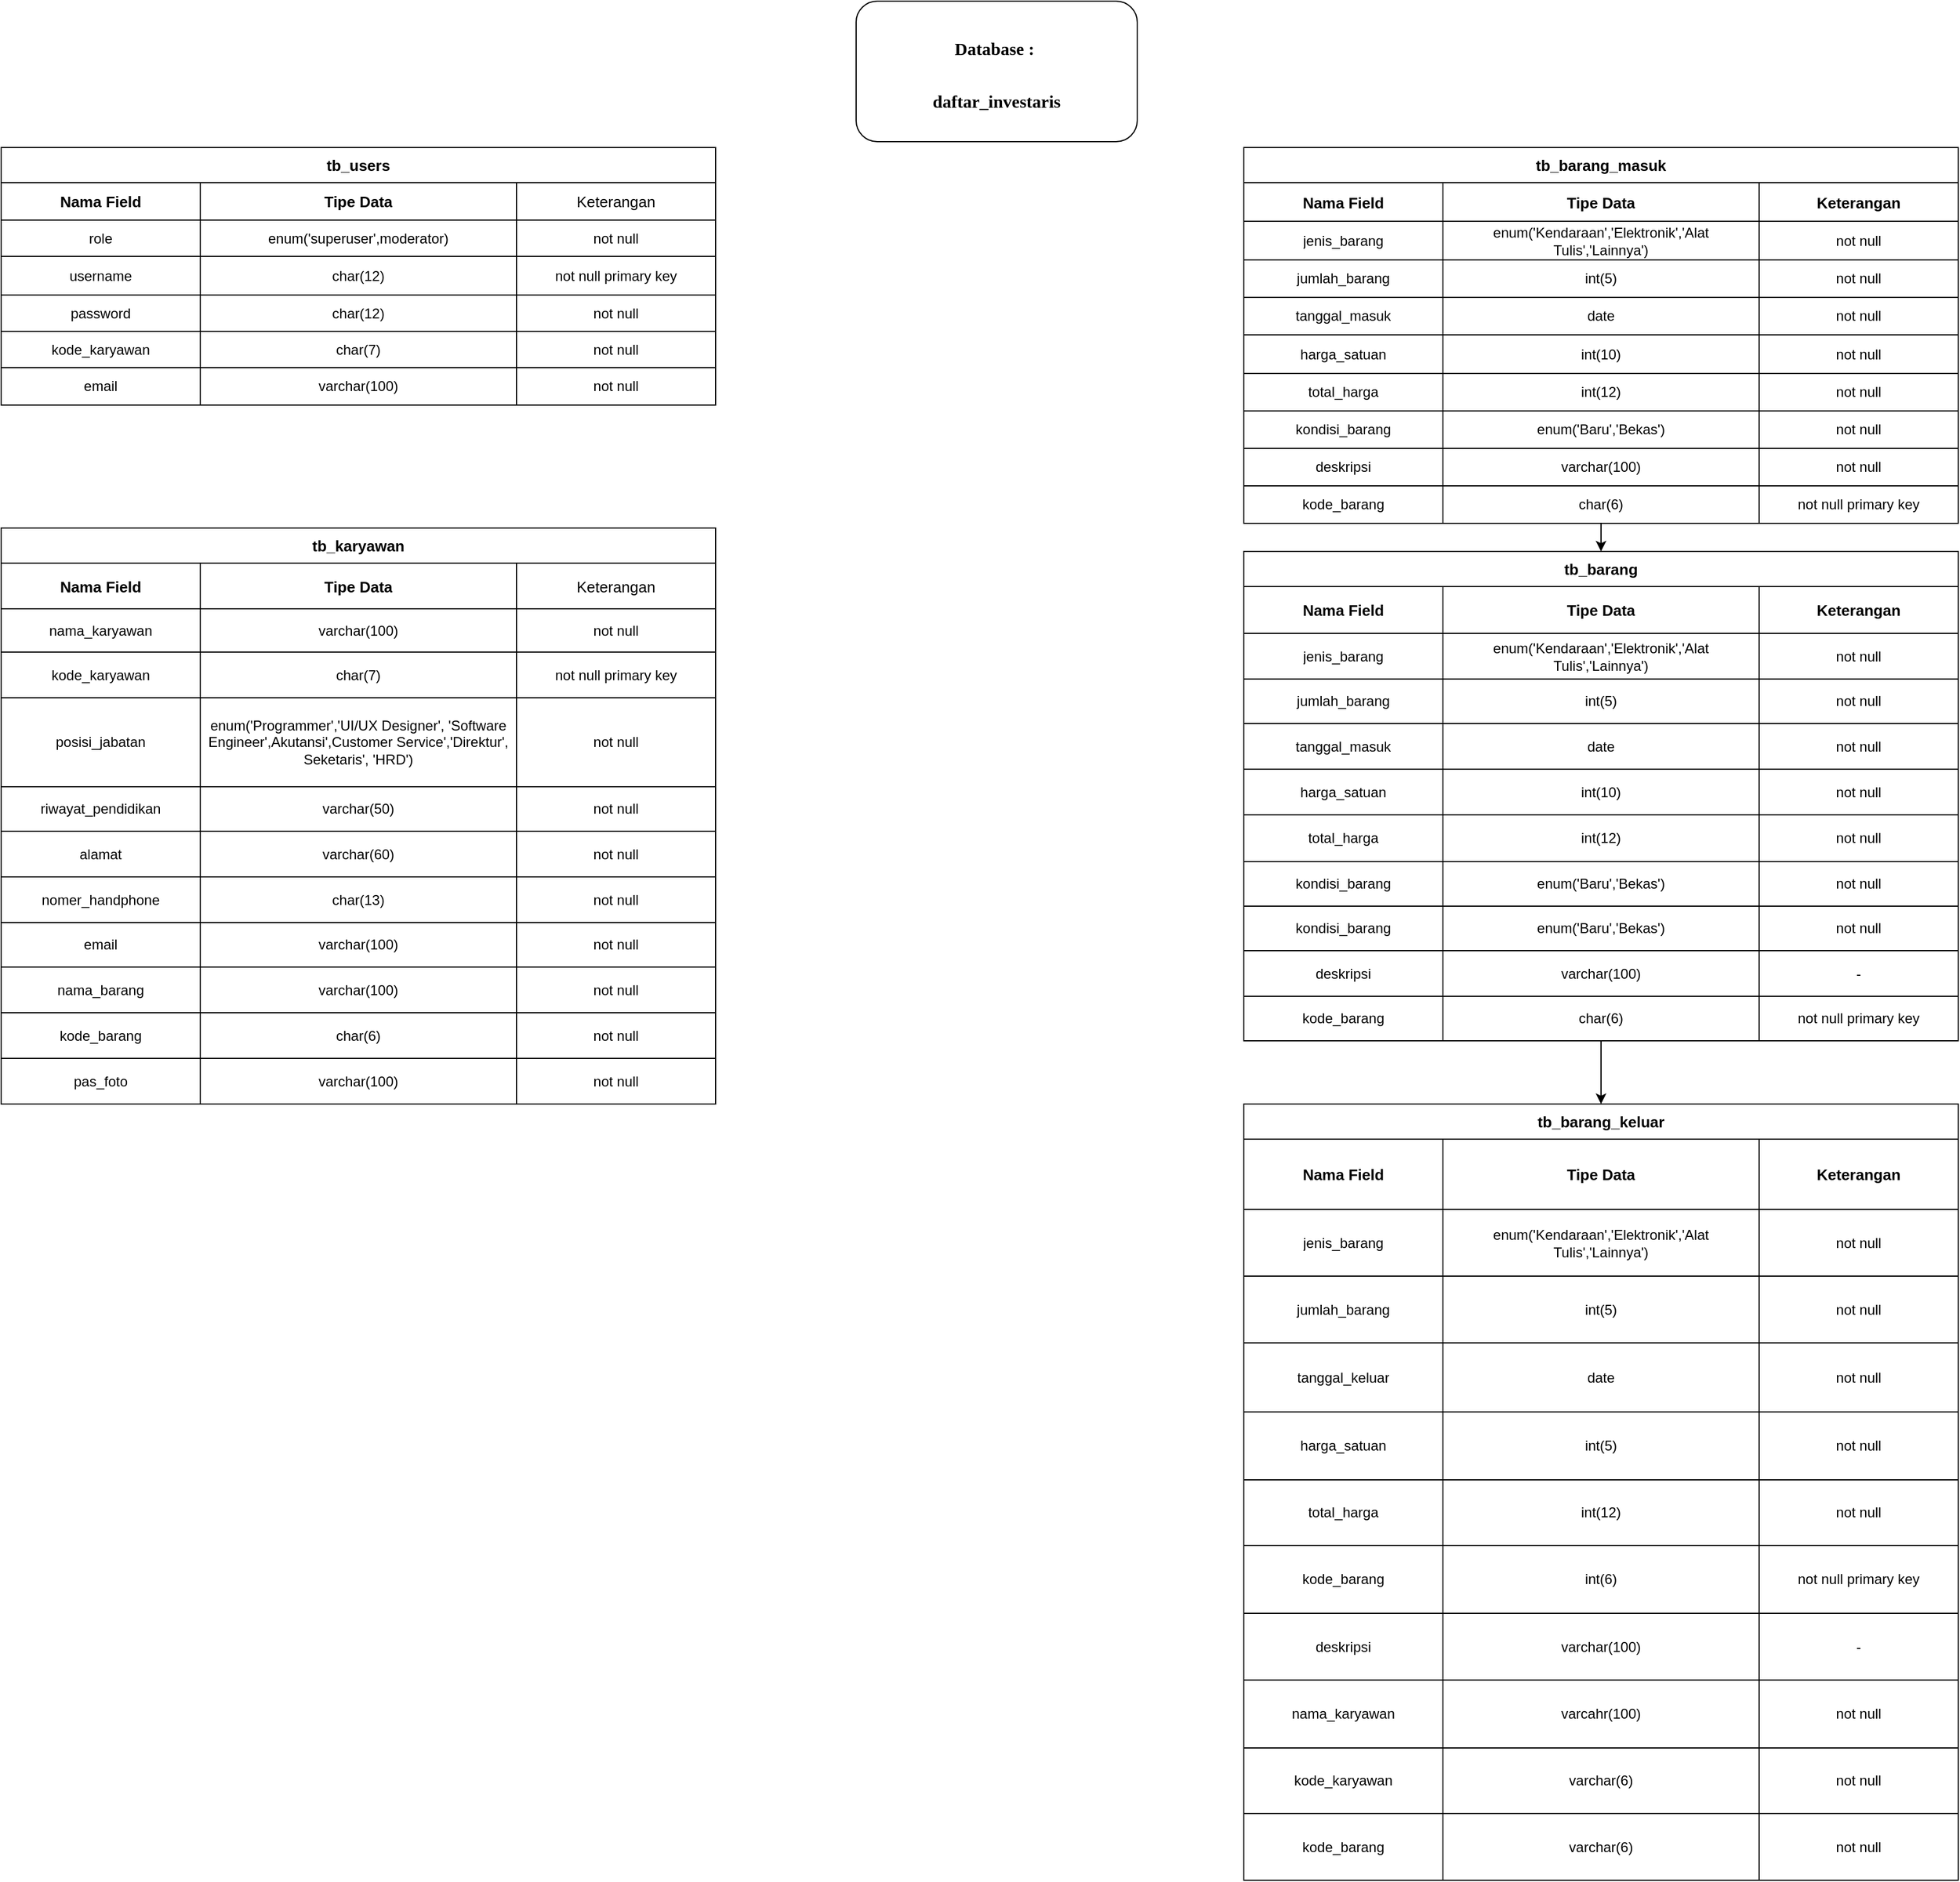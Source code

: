 <mxfile version="13.7.3" type="device"><diagram id="C5RBs43oDa-KdzZeNtuy" name="Page-1"><mxGraphModel dx="1668" dy="520" grid="1" gridSize="10" guides="1" tooltips="1" connect="1" arrows="1" fold="1" page="0" pageScale="1" pageWidth="827" pageHeight="1169" background="none" math="0" shadow="0"><root><mxCell id="WIyWlLk6GJQsqaUBKTNV-0"/><mxCell id="WIyWlLk6GJQsqaUBKTNV-1" parent="WIyWlLk6GJQsqaUBKTNV-0"/><mxCell id="6A0CpWjgjAL1ZFy96KDJ-12" value="&lt;h1&gt;&lt;b&gt;&lt;font style=&quot;font-size: 15px&quot; face=&quot;Verdana&quot;&gt;Database :&amp;nbsp;&lt;/font&gt;&lt;/b&gt;&lt;/h1&gt;&lt;h1&gt;&lt;b&gt;&lt;font style=&quot;font-size: 15px&quot; face=&quot;Verdana&quot;&gt;daftar_investaris&lt;/font&gt;&lt;/b&gt;&lt;/h1&gt;" style="rounded=1;whiteSpace=wrap;html=1;align=center;" parent="WIyWlLk6GJQsqaUBKTNV-1" vertex="1"><mxGeometry x="290" width="240" height="120" as="geometry"/></mxCell><mxCell id="e-s_bLsFt4-PTgdvDNhm-386" style="edgeStyle=orthogonalEdgeStyle;rounded=0;orthogonalLoop=1;jettySize=auto;html=1;entryX=0.5;entryY=0;entryDx=0;entryDy=0;" parent="WIyWlLk6GJQsqaUBKTNV-1" source="e-s_bLsFt4-PTgdvDNhm-79" target="e-s_bLsFt4-PTgdvDNhm-347" edge="1"><mxGeometry relative="1" as="geometry"/></mxCell><mxCell id="e-s_bLsFt4-PTgdvDNhm-79" value="&lt;span style=&quot;font-size: 13px&quot;&gt;tb_barang_masuk&lt;/span&gt;" style="shape=table;html=1;whiteSpace=wrap;startSize=30;container=1;collapsible=0;childLayout=tableLayout;fontStyle=1;align=center;" parent="WIyWlLk6GJQsqaUBKTNV-1" vertex="1"><mxGeometry x="621" y="125" width="610" height="321" as="geometry"/></mxCell><mxCell id="e-s_bLsFt4-PTgdvDNhm-80" value="" style="shape=partialRectangle;html=1;whiteSpace=wrap;collapsible=0;dropTarget=0;pointerEvents=0;fillColor=none;top=0;left=0;bottom=0;right=0;points=[[0,0.5],[1,0.5]];portConstraint=eastwest;" parent="e-s_bLsFt4-PTgdvDNhm-79" vertex="1"><mxGeometry y="30" width="610" height="33" as="geometry"/></mxCell><mxCell id="e-s_bLsFt4-PTgdvDNhm-81" value="&lt;font size=&quot;1&quot;&gt;&lt;b style=&quot;font-size: 13px&quot;&gt;Nama Field&lt;/b&gt;&lt;/font&gt;" style="shape=partialRectangle;html=1;whiteSpace=wrap;connectable=0;fillColor=none;top=0;left=0;bottom=0;right=0;overflow=hidden;" parent="e-s_bLsFt4-PTgdvDNhm-80" vertex="1"><mxGeometry width="170" height="33" as="geometry"/></mxCell><mxCell id="e-s_bLsFt4-PTgdvDNhm-82" value="&lt;b&gt;&lt;font style=&quot;font-size: 13px&quot;&gt;Tipe Data&lt;/font&gt;&lt;/b&gt;" style="shape=partialRectangle;html=1;whiteSpace=wrap;connectable=0;fillColor=none;top=0;left=0;bottom=0;right=0;overflow=hidden;" parent="e-s_bLsFt4-PTgdvDNhm-80" vertex="1"><mxGeometry x="170" width="270" height="33" as="geometry"/></mxCell><mxCell id="e-s_bLsFt4-PTgdvDNhm-83" value="&lt;font style=&quot;font-size: 13px&quot;&gt;&lt;b&gt;Keterangan&lt;/b&gt;&lt;/font&gt;" style="shape=partialRectangle;html=1;whiteSpace=wrap;connectable=0;fillColor=none;top=0;left=0;bottom=0;right=0;overflow=hidden;" parent="e-s_bLsFt4-PTgdvDNhm-80" vertex="1"><mxGeometry x="440" width="170" height="33" as="geometry"/></mxCell><mxCell id="e-s_bLsFt4-PTgdvDNhm-84" value="" style="shape=partialRectangle;html=1;whiteSpace=wrap;collapsible=0;dropTarget=0;pointerEvents=0;fillColor=none;top=0;left=0;bottom=0;right=0;points=[[0,0.5],[1,0.5]];portConstraint=eastwest;" parent="e-s_bLsFt4-PTgdvDNhm-79" vertex="1"><mxGeometry y="63" width="610" height="33" as="geometry"/></mxCell><mxCell id="e-s_bLsFt4-PTgdvDNhm-85" value="jenis_barang" style="shape=partialRectangle;html=1;whiteSpace=wrap;connectable=0;fillColor=none;top=0;left=0;bottom=0;right=0;overflow=hidden;align=center;" parent="e-s_bLsFt4-PTgdvDNhm-84" vertex="1"><mxGeometry width="170" height="33" as="geometry"/></mxCell><mxCell id="e-s_bLsFt4-PTgdvDNhm-86" value="&lt;span style=&quot;text-align: left&quot;&gt;enum('Kendaraan','Elektronik',&lt;/span&gt;&lt;span style=&quot;text-align: left&quot;&gt;'Alat Tulis','Lainnya')&lt;/span&gt;" style="shape=partialRectangle;html=1;whiteSpace=wrap;connectable=0;fillColor=none;top=0;left=0;bottom=0;right=0;overflow=hidden;" parent="e-s_bLsFt4-PTgdvDNhm-84" vertex="1"><mxGeometry x="170" width="270" height="33" as="geometry"/></mxCell><mxCell id="e-s_bLsFt4-PTgdvDNhm-87" value="not null" style="shape=partialRectangle;html=1;whiteSpace=wrap;connectable=0;fillColor=none;top=0;left=0;bottom=0;right=0;overflow=hidden;" parent="e-s_bLsFt4-PTgdvDNhm-84" vertex="1"><mxGeometry x="440" width="170" height="33" as="geometry"/></mxCell><mxCell id="e-s_bLsFt4-PTgdvDNhm-88" value="" style="shape=partialRectangle;html=1;whiteSpace=wrap;collapsible=0;dropTarget=0;pointerEvents=0;fillColor=none;top=0;left=0;bottom=0;right=0;points=[[0,0.5],[1,0.5]];portConstraint=eastwest;" parent="e-s_bLsFt4-PTgdvDNhm-79" vertex="1"><mxGeometry y="96" width="610" height="32" as="geometry"/></mxCell><mxCell id="e-s_bLsFt4-PTgdvDNhm-89" value="jumlah_barang" style="shape=partialRectangle;html=1;whiteSpace=wrap;connectable=0;fillColor=none;top=0;left=0;bottom=0;right=0;overflow=hidden;" parent="e-s_bLsFt4-PTgdvDNhm-88" vertex="1"><mxGeometry width="170" height="32" as="geometry"/></mxCell><mxCell id="e-s_bLsFt4-PTgdvDNhm-90" value="int(5)" style="shape=partialRectangle;html=1;whiteSpace=wrap;connectable=0;fillColor=none;top=0;left=0;bottom=0;right=0;overflow=hidden;" parent="e-s_bLsFt4-PTgdvDNhm-88" vertex="1"><mxGeometry x="170" width="270" height="32" as="geometry"/></mxCell><mxCell id="e-s_bLsFt4-PTgdvDNhm-91" value="not null" style="shape=partialRectangle;html=1;whiteSpace=wrap;connectable=0;fillColor=none;top=0;left=0;bottom=0;right=0;overflow=hidden;" parent="e-s_bLsFt4-PTgdvDNhm-88" vertex="1"><mxGeometry x="440" width="170" height="32" as="geometry"/></mxCell><mxCell id="e-s_bLsFt4-PTgdvDNhm-92" value="" style="shape=partialRectangle;html=1;whiteSpace=wrap;collapsible=0;dropTarget=0;pointerEvents=0;fillColor=none;top=0;left=0;bottom=0;right=0;points=[[0,0.5],[1,0.5]];portConstraint=eastwest;" parent="e-s_bLsFt4-PTgdvDNhm-79" vertex="1"><mxGeometry y="128" width="610" height="32" as="geometry"/></mxCell><mxCell id="e-s_bLsFt4-PTgdvDNhm-93" value="tanggal_masuk" style="shape=partialRectangle;html=1;whiteSpace=wrap;connectable=0;fillColor=none;top=0;left=0;bottom=0;right=0;overflow=hidden;" parent="e-s_bLsFt4-PTgdvDNhm-92" vertex="1"><mxGeometry width="170" height="32" as="geometry"/></mxCell><mxCell id="e-s_bLsFt4-PTgdvDNhm-94" value="date" style="shape=partialRectangle;html=1;whiteSpace=wrap;connectable=0;fillColor=none;top=0;left=0;bottom=0;right=0;overflow=hidden;" parent="e-s_bLsFt4-PTgdvDNhm-92" vertex="1"><mxGeometry x="170" width="270" height="32" as="geometry"/></mxCell><mxCell id="e-s_bLsFt4-PTgdvDNhm-95" value="not null" style="shape=partialRectangle;html=1;whiteSpace=wrap;connectable=0;fillColor=none;top=0;left=0;bottom=0;right=0;overflow=hidden;" parent="e-s_bLsFt4-PTgdvDNhm-92" vertex="1"><mxGeometry x="440" width="170" height="32" as="geometry"/></mxCell><mxCell id="e-s_bLsFt4-PTgdvDNhm-96" value="" style="shape=partialRectangle;html=1;whiteSpace=wrap;collapsible=0;dropTarget=0;pointerEvents=0;fillColor=none;top=0;left=0;bottom=0;right=0;points=[[0,0.5],[1,0.5]];portConstraint=eastwest;" parent="e-s_bLsFt4-PTgdvDNhm-79" vertex="1"><mxGeometry y="160" width="610" height="33" as="geometry"/></mxCell><mxCell id="e-s_bLsFt4-PTgdvDNhm-97" value="harga_satuan" style="shape=partialRectangle;html=1;whiteSpace=wrap;connectable=0;fillColor=none;top=0;left=0;bottom=0;right=0;overflow=hidden;" parent="e-s_bLsFt4-PTgdvDNhm-96" vertex="1"><mxGeometry width="170" height="33" as="geometry"/></mxCell><mxCell id="e-s_bLsFt4-PTgdvDNhm-98" value="int(10)" style="shape=partialRectangle;html=1;whiteSpace=wrap;connectable=0;fillColor=none;top=0;left=0;bottom=0;right=0;overflow=hidden;" parent="e-s_bLsFt4-PTgdvDNhm-96" vertex="1"><mxGeometry x="170" width="270" height="33" as="geometry"/></mxCell><mxCell id="e-s_bLsFt4-PTgdvDNhm-99" value="not null" style="shape=partialRectangle;html=1;whiteSpace=wrap;connectable=0;fillColor=none;top=0;left=0;bottom=0;right=0;overflow=hidden;" parent="e-s_bLsFt4-PTgdvDNhm-96" vertex="1"><mxGeometry x="440" width="170" height="33" as="geometry"/></mxCell><mxCell id="e-s_bLsFt4-PTgdvDNhm-100" value="" style="shape=partialRectangle;html=1;whiteSpace=wrap;collapsible=0;dropTarget=0;pointerEvents=0;fillColor=none;top=0;left=0;bottom=0;right=0;points=[[0,0.5],[1,0.5]];portConstraint=eastwest;" parent="e-s_bLsFt4-PTgdvDNhm-79" vertex="1"><mxGeometry y="193" width="610" height="32" as="geometry"/></mxCell><mxCell id="e-s_bLsFt4-PTgdvDNhm-101" value="total_harga" style="shape=partialRectangle;html=1;whiteSpace=wrap;connectable=0;fillColor=none;top=0;left=0;bottom=0;right=0;overflow=hidden;" parent="e-s_bLsFt4-PTgdvDNhm-100" vertex="1"><mxGeometry width="170" height="32" as="geometry"/></mxCell><mxCell id="e-s_bLsFt4-PTgdvDNhm-102" value="int(12)" style="shape=partialRectangle;html=1;whiteSpace=wrap;connectable=0;fillColor=none;top=0;left=0;bottom=0;right=0;overflow=hidden;" parent="e-s_bLsFt4-PTgdvDNhm-100" vertex="1"><mxGeometry x="170" width="270" height="32" as="geometry"/></mxCell><mxCell id="e-s_bLsFt4-PTgdvDNhm-103" value="not null" style="shape=partialRectangle;html=1;whiteSpace=wrap;connectable=0;fillColor=none;top=0;left=0;bottom=0;right=0;overflow=hidden;" parent="e-s_bLsFt4-PTgdvDNhm-100" vertex="1"><mxGeometry x="440" width="170" height="32" as="geometry"/></mxCell><mxCell id="e-s_bLsFt4-PTgdvDNhm-104" value="" style="shape=partialRectangle;html=1;whiteSpace=wrap;collapsible=0;dropTarget=0;pointerEvents=0;fillColor=none;top=0;left=0;bottom=0;right=0;points=[[0,0.5],[1,0.5]];portConstraint=eastwest;" parent="e-s_bLsFt4-PTgdvDNhm-79" vertex="1"><mxGeometry y="225" width="610" height="32" as="geometry"/></mxCell><mxCell id="e-s_bLsFt4-PTgdvDNhm-105" value="kondisi_barang" style="shape=partialRectangle;html=1;whiteSpace=wrap;connectable=0;fillColor=none;top=0;left=0;bottom=0;right=0;overflow=hidden;" parent="e-s_bLsFt4-PTgdvDNhm-104" vertex="1"><mxGeometry width="170" height="32" as="geometry"/></mxCell><mxCell id="e-s_bLsFt4-PTgdvDNhm-106" value="enum('Baru','Bekas')" style="shape=partialRectangle;html=1;whiteSpace=wrap;connectable=0;fillColor=none;top=0;left=0;bottom=0;right=0;overflow=hidden;" parent="e-s_bLsFt4-PTgdvDNhm-104" vertex="1"><mxGeometry x="170" width="270" height="32" as="geometry"/></mxCell><mxCell id="e-s_bLsFt4-PTgdvDNhm-107" value="not null" style="shape=partialRectangle;html=1;whiteSpace=wrap;connectable=0;fillColor=none;top=0;left=0;bottom=0;right=0;overflow=hidden;" parent="e-s_bLsFt4-PTgdvDNhm-104" vertex="1"><mxGeometry x="440" width="170" height="32" as="geometry"/></mxCell><mxCell id="e-s_bLsFt4-PTgdvDNhm-108" value="" style="shape=partialRectangle;html=1;whiteSpace=wrap;collapsible=0;dropTarget=0;pointerEvents=0;fillColor=none;top=0;left=0;bottom=0;right=0;points=[[0,0.5],[1,0.5]];portConstraint=eastwest;" parent="e-s_bLsFt4-PTgdvDNhm-79" vertex="1"><mxGeometry y="257" width="610" height="32" as="geometry"/></mxCell><mxCell id="e-s_bLsFt4-PTgdvDNhm-109" value="deskripsi" style="shape=partialRectangle;html=1;whiteSpace=wrap;connectable=0;fillColor=none;top=0;left=0;bottom=0;right=0;overflow=hidden;" parent="e-s_bLsFt4-PTgdvDNhm-108" vertex="1"><mxGeometry width="170" height="32" as="geometry"/></mxCell><mxCell id="e-s_bLsFt4-PTgdvDNhm-110" value="varchar(100)" style="shape=partialRectangle;html=1;whiteSpace=wrap;connectable=0;fillColor=none;top=0;left=0;bottom=0;right=0;overflow=hidden;" parent="e-s_bLsFt4-PTgdvDNhm-108" vertex="1"><mxGeometry x="170" width="270" height="32" as="geometry"/></mxCell><mxCell id="e-s_bLsFt4-PTgdvDNhm-111" value="not null" style="shape=partialRectangle;html=1;whiteSpace=wrap;connectable=0;fillColor=none;top=0;left=0;bottom=0;right=0;overflow=hidden;" parent="e-s_bLsFt4-PTgdvDNhm-108" vertex="1"><mxGeometry x="440" width="170" height="32" as="geometry"/></mxCell><mxCell id="e-s_bLsFt4-PTgdvDNhm-388" value="" style="shape=partialRectangle;html=1;whiteSpace=wrap;collapsible=0;dropTarget=0;pointerEvents=0;fillColor=none;top=0;left=0;bottom=0;right=0;points=[[0,0.5],[1,0.5]];portConstraint=eastwest;" parent="e-s_bLsFt4-PTgdvDNhm-79" vertex="1"><mxGeometry y="289" width="610" height="32" as="geometry"/></mxCell><mxCell id="e-s_bLsFt4-PTgdvDNhm-389" value="kode_barang" style="shape=partialRectangle;html=1;whiteSpace=wrap;connectable=0;fillColor=none;top=0;left=0;bottom=0;right=0;overflow=hidden;" parent="e-s_bLsFt4-PTgdvDNhm-388" vertex="1"><mxGeometry width="170" height="32" as="geometry"/></mxCell><mxCell id="e-s_bLsFt4-PTgdvDNhm-390" value="char(6)" style="shape=partialRectangle;html=1;whiteSpace=wrap;connectable=0;fillColor=none;top=0;left=0;bottom=0;right=0;overflow=hidden;" parent="e-s_bLsFt4-PTgdvDNhm-388" vertex="1"><mxGeometry x="170" width="270" height="32" as="geometry"/></mxCell><mxCell id="e-s_bLsFt4-PTgdvDNhm-391" value="not null primary key" style="shape=partialRectangle;html=1;whiteSpace=wrap;connectable=0;fillColor=none;top=0;left=0;bottom=0;right=0;overflow=hidden;" parent="e-s_bLsFt4-PTgdvDNhm-388" vertex="1"><mxGeometry x="440" width="170" height="32" as="geometry"/></mxCell><mxCell id="e-s_bLsFt4-PTgdvDNhm-385" style="edgeStyle=orthogonalEdgeStyle;rounded=0;orthogonalLoop=1;jettySize=auto;html=1;entryX=0.5;entryY=0;entryDx=0;entryDy=0;" parent="WIyWlLk6GJQsqaUBKTNV-1" source="e-s_bLsFt4-PTgdvDNhm-347" target="e-s_bLsFt4-PTgdvDNhm-225" edge="1"><mxGeometry relative="1" as="geometry"/></mxCell><mxCell id="e-s_bLsFt4-PTgdvDNhm-347" value="&lt;span style=&quot;font-size: 13px&quot;&gt;tb_barang&lt;/span&gt;" style="shape=table;html=1;whiteSpace=wrap;startSize=30;container=1;collapsible=0;childLayout=tableLayout;fontStyle=1;align=center;" parent="WIyWlLk6GJQsqaUBKTNV-1" vertex="1"><mxGeometry x="621" y="470" width="610" height="418" as="geometry"/></mxCell><mxCell id="e-s_bLsFt4-PTgdvDNhm-348" value="" style="shape=partialRectangle;html=1;whiteSpace=wrap;collapsible=0;dropTarget=0;pointerEvents=0;fillColor=none;top=0;left=0;bottom=0;right=0;points=[[0,0.5],[1,0.5]];portConstraint=eastwest;" parent="e-s_bLsFt4-PTgdvDNhm-347" vertex="1"><mxGeometry y="30" width="610" height="40" as="geometry"/></mxCell><mxCell id="e-s_bLsFt4-PTgdvDNhm-349" value="&lt;font size=&quot;1&quot;&gt;&lt;b style=&quot;font-size: 13px&quot;&gt;Nama Field&lt;/b&gt;&lt;/font&gt;" style="shape=partialRectangle;html=1;whiteSpace=wrap;connectable=0;fillColor=none;top=0;left=0;bottom=0;right=0;overflow=hidden;" parent="e-s_bLsFt4-PTgdvDNhm-348" vertex="1"><mxGeometry width="170" height="40" as="geometry"/></mxCell><mxCell id="e-s_bLsFt4-PTgdvDNhm-350" value="&lt;b&gt;&lt;font style=&quot;font-size: 13px&quot;&gt;Tipe Data&lt;/font&gt;&lt;/b&gt;" style="shape=partialRectangle;html=1;whiteSpace=wrap;connectable=0;fillColor=none;top=0;left=0;bottom=0;right=0;overflow=hidden;" parent="e-s_bLsFt4-PTgdvDNhm-348" vertex="1"><mxGeometry x="170" width="270" height="40" as="geometry"/></mxCell><mxCell id="e-s_bLsFt4-PTgdvDNhm-351" value="&lt;font style=&quot;font-size: 13px&quot;&gt;&lt;b&gt;Keterangan&lt;/b&gt;&lt;/font&gt;" style="shape=partialRectangle;html=1;whiteSpace=wrap;connectable=0;fillColor=none;top=0;left=0;bottom=0;right=0;overflow=hidden;" parent="e-s_bLsFt4-PTgdvDNhm-348" vertex="1"><mxGeometry x="440" width="170" height="40" as="geometry"/></mxCell><mxCell id="e-s_bLsFt4-PTgdvDNhm-352" value="" style="shape=partialRectangle;html=1;whiteSpace=wrap;collapsible=0;dropTarget=0;pointerEvents=0;fillColor=none;top=0;left=0;bottom=0;right=0;points=[[0,0.5],[1,0.5]];portConstraint=eastwest;" parent="e-s_bLsFt4-PTgdvDNhm-347" vertex="1"><mxGeometry y="70" width="610" height="39" as="geometry"/></mxCell><mxCell id="e-s_bLsFt4-PTgdvDNhm-353" value="jenis_barang" style="shape=partialRectangle;html=1;whiteSpace=wrap;connectable=0;fillColor=none;top=0;left=0;bottom=0;right=0;overflow=hidden;align=center;" parent="e-s_bLsFt4-PTgdvDNhm-352" vertex="1"><mxGeometry width="170" height="39" as="geometry"/></mxCell><mxCell id="e-s_bLsFt4-PTgdvDNhm-354" value="&lt;span style=&quot;text-align: left&quot;&gt;enum('Kendaraan','Elektronik',&lt;/span&gt;&lt;span style=&quot;text-align: left&quot;&gt;'Alat Tulis','Lainnya')&lt;/span&gt;" style="shape=partialRectangle;html=1;whiteSpace=wrap;connectable=0;fillColor=none;top=0;left=0;bottom=0;right=0;overflow=hidden;" parent="e-s_bLsFt4-PTgdvDNhm-352" vertex="1"><mxGeometry x="170" width="270" height="39" as="geometry"/></mxCell><mxCell id="e-s_bLsFt4-PTgdvDNhm-355" value="not null" style="shape=partialRectangle;html=1;whiteSpace=wrap;connectable=0;fillColor=none;top=0;left=0;bottom=0;right=0;overflow=hidden;" parent="e-s_bLsFt4-PTgdvDNhm-352" vertex="1"><mxGeometry x="440" width="170" height="39" as="geometry"/></mxCell><mxCell id="e-s_bLsFt4-PTgdvDNhm-356" value="" style="shape=partialRectangle;html=1;whiteSpace=wrap;collapsible=0;dropTarget=0;pointerEvents=0;fillColor=none;top=0;left=0;bottom=0;right=0;points=[[0,0.5],[1,0.5]];portConstraint=eastwest;" parent="e-s_bLsFt4-PTgdvDNhm-347" vertex="1"><mxGeometry y="109" width="610" height="38" as="geometry"/></mxCell><mxCell id="e-s_bLsFt4-PTgdvDNhm-357" value="jumlah_barang" style="shape=partialRectangle;html=1;whiteSpace=wrap;connectable=0;fillColor=none;top=0;left=0;bottom=0;right=0;overflow=hidden;" parent="e-s_bLsFt4-PTgdvDNhm-356" vertex="1"><mxGeometry width="170" height="38" as="geometry"/></mxCell><mxCell id="e-s_bLsFt4-PTgdvDNhm-358" value="int(5)" style="shape=partialRectangle;html=1;whiteSpace=wrap;connectable=0;fillColor=none;top=0;left=0;bottom=0;right=0;overflow=hidden;" parent="e-s_bLsFt4-PTgdvDNhm-356" vertex="1"><mxGeometry x="170" width="270" height="38" as="geometry"/></mxCell><mxCell id="e-s_bLsFt4-PTgdvDNhm-359" value="not null" style="shape=partialRectangle;html=1;whiteSpace=wrap;connectable=0;fillColor=none;top=0;left=0;bottom=0;right=0;overflow=hidden;" parent="e-s_bLsFt4-PTgdvDNhm-356" vertex="1"><mxGeometry x="440" width="170" height="38" as="geometry"/></mxCell><mxCell id="e-s_bLsFt4-PTgdvDNhm-360" value="" style="shape=partialRectangle;html=1;whiteSpace=wrap;collapsible=0;dropTarget=0;pointerEvents=0;fillColor=none;top=0;left=0;bottom=0;right=0;points=[[0,0.5],[1,0.5]];portConstraint=eastwest;" parent="e-s_bLsFt4-PTgdvDNhm-347" vertex="1"><mxGeometry y="147" width="610" height="39" as="geometry"/></mxCell><mxCell id="e-s_bLsFt4-PTgdvDNhm-361" value="tanggal_masuk" style="shape=partialRectangle;html=1;whiteSpace=wrap;connectable=0;fillColor=none;top=0;left=0;bottom=0;right=0;overflow=hidden;" parent="e-s_bLsFt4-PTgdvDNhm-360" vertex="1"><mxGeometry width="170" height="39" as="geometry"/></mxCell><mxCell id="e-s_bLsFt4-PTgdvDNhm-362" value="date" style="shape=partialRectangle;html=1;whiteSpace=wrap;connectable=0;fillColor=none;top=0;left=0;bottom=0;right=0;overflow=hidden;" parent="e-s_bLsFt4-PTgdvDNhm-360" vertex="1"><mxGeometry x="170" width="270" height="39" as="geometry"/></mxCell><mxCell id="e-s_bLsFt4-PTgdvDNhm-363" value="not null" style="shape=partialRectangle;html=1;whiteSpace=wrap;connectable=0;fillColor=none;top=0;left=0;bottom=0;right=0;overflow=hidden;" parent="e-s_bLsFt4-PTgdvDNhm-360" vertex="1"><mxGeometry x="440" width="170" height="39" as="geometry"/></mxCell><mxCell id="e-s_bLsFt4-PTgdvDNhm-364" value="" style="shape=partialRectangle;html=1;whiteSpace=wrap;collapsible=0;dropTarget=0;pointerEvents=0;fillColor=none;top=0;left=0;bottom=0;right=0;points=[[0,0.5],[1,0.5]];portConstraint=eastwest;" parent="e-s_bLsFt4-PTgdvDNhm-347" vertex="1"><mxGeometry y="186" width="610" height="39" as="geometry"/></mxCell><mxCell id="e-s_bLsFt4-PTgdvDNhm-365" value="harga_satuan" style="shape=partialRectangle;html=1;whiteSpace=wrap;connectable=0;fillColor=none;top=0;left=0;bottom=0;right=0;overflow=hidden;" parent="e-s_bLsFt4-PTgdvDNhm-364" vertex="1"><mxGeometry width="170" height="39" as="geometry"/></mxCell><mxCell id="e-s_bLsFt4-PTgdvDNhm-366" value="int(10)" style="shape=partialRectangle;html=1;whiteSpace=wrap;connectable=0;fillColor=none;top=0;left=0;bottom=0;right=0;overflow=hidden;" parent="e-s_bLsFt4-PTgdvDNhm-364" vertex="1"><mxGeometry x="170" width="270" height="39" as="geometry"/></mxCell><mxCell id="e-s_bLsFt4-PTgdvDNhm-367" value="not null" style="shape=partialRectangle;html=1;whiteSpace=wrap;connectable=0;fillColor=none;top=0;left=0;bottom=0;right=0;overflow=hidden;" parent="e-s_bLsFt4-PTgdvDNhm-364" vertex="1"><mxGeometry x="440" width="170" height="39" as="geometry"/></mxCell><mxCell id="e-s_bLsFt4-PTgdvDNhm-368" value="" style="shape=partialRectangle;html=1;whiteSpace=wrap;collapsible=0;dropTarget=0;pointerEvents=0;fillColor=none;top=0;left=0;bottom=0;right=0;points=[[0,0.5],[1,0.5]];portConstraint=eastwest;" parent="e-s_bLsFt4-PTgdvDNhm-347" vertex="1"><mxGeometry y="225" width="610" height="40" as="geometry"/></mxCell><mxCell id="e-s_bLsFt4-PTgdvDNhm-369" value="total_harga" style="shape=partialRectangle;html=1;whiteSpace=wrap;connectable=0;fillColor=none;top=0;left=0;bottom=0;right=0;overflow=hidden;" parent="e-s_bLsFt4-PTgdvDNhm-368" vertex="1"><mxGeometry width="170" height="40" as="geometry"/></mxCell><mxCell id="e-s_bLsFt4-PTgdvDNhm-370" value="int(12)" style="shape=partialRectangle;html=1;whiteSpace=wrap;connectable=0;fillColor=none;top=0;left=0;bottom=0;right=0;overflow=hidden;" parent="e-s_bLsFt4-PTgdvDNhm-368" vertex="1"><mxGeometry x="170" width="270" height="40" as="geometry"/></mxCell><mxCell id="e-s_bLsFt4-PTgdvDNhm-371" value="not null" style="shape=partialRectangle;html=1;whiteSpace=wrap;connectable=0;fillColor=none;top=0;left=0;bottom=0;right=0;overflow=hidden;" parent="e-s_bLsFt4-PTgdvDNhm-368" vertex="1"><mxGeometry x="440" width="170" height="40" as="geometry"/></mxCell><mxCell id="e-s_bLsFt4-PTgdvDNhm-380" value="" style="shape=partialRectangle;html=1;whiteSpace=wrap;collapsible=0;dropTarget=0;pointerEvents=0;fillColor=none;top=0;left=0;bottom=0;right=0;points=[[0,0.5],[1,0.5]];portConstraint=eastwest;" parent="e-s_bLsFt4-PTgdvDNhm-347" vertex="1"><mxGeometry y="265" width="610" height="38" as="geometry"/></mxCell><mxCell id="e-s_bLsFt4-PTgdvDNhm-381" value="kondisi_barang" style="shape=partialRectangle;html=1;whiteSpace=wrap;connectable=0;fillColor=none;top=0;left=0;bottom=0;right=0;overflow=hidden;" parent="e-s_bLsFt4-PTgdvDNhm-380" vertex="1"><mxGeometry width="170" height="38" as="geometry"/></mxCell><mxCell id="e-s_bLsFt4-PTgdvDNhm-382" value="enum('Baru','Bekas')" style="shape=partialRectangle;html=1;whiteSpace=wrap;connectable=0;fillColor=none;top=0;left=0;bottom=0;right=0;overflow=hidden;" parent="e-s_bLsFt4-PTgdvDNhm-380" vertex="1"><mxGeometry x="170" width="270" height="38" as="geometry"/></mxCell><mxCell id="e-s_bLsFt4-PTgdvDNhm-383" value="not null" style="shape=partialRectangle;html=1;whiteSpace=wrap;connectable=0;fillColor=none;top=0;left=0;bottom=0;right=0;overflow=hidden;" parent="e-s_bLsFt4-PTgdvDNhm-380" vertex="1"><mxGeometry x="440" width="170" height="38" as="geometry"/></mxCell><mxCell id="e-s_bLsFt4-PTgdvDNhm-372" value="" style="shape=partialRectangle;html=1;whiteSpace=wrap;collapsible=0;dropTarget=0;pointerEvents=0;fillColor=none;top=0;left=0;bottom=0;right=0;points=[[0,0.5],[1,0.5]];portConstraint=eastwest;" parent="e-s_bLsFt4-PTgdvDNhm-347" vertex="1"><mxGeometry y="303" width="610" height="38" as="geometry"/></mxCell><mxCell id="e-s_bLsFt4-PTgdvDNhm-373" value="kondisi_barang" style="shape=partialRectangle;html=1;whiteSpace=wrap;connectable=0;fillColor=none;top=0;left=0;bottom=0;right=0;overflow=hidden;" parent="e-s_bLsFt4-PTgdvDNhm-372" vertex="1"><mxGeometry width="170" height="38" as="geometry"/></mxCell><mxCell id="e-s_bLsFt4-PTgdvDNhm-374" value="enum('Baru','Bekas')" style="shape=partialRectangle;html=1;whiteSpace=wrap;connectable=0;fillColor=none;top=0;left=0;bottom=0;right=0;overflow=hidden;" parent="e-s_bLsFt4-PTgdvDNhm-372" vertex="1"><mxGeometry x="170" width="270" height="38" as="geometry"/></mxCell><mxCell id="e-s_bLsFt4-PTgdvDNhm-375" value="not null" style="shape=partialRectangle;html=1;whiteSpace=wrap;connectable=0;fillColor=none;top=0;left=0;bottom=0;right=0;overflow=hidden;" parent="e-s_bLsFt4-PTgdvDNhm-372" vertex="1"><mxGeometry x="440" width="170" height="38" as="geometry"/></mxCell><mxCell id="e-s_bLsFt4-PTgdvDNhm-376" value="" style="shape=partialRectangle;html=1;whiteSpace=wrap;collapsible=0;dropTarget=0;pointerEvents=0;fillColor=none;top=0;left=0;bottom=0;right=0;points=[[0,0.5],[1,0.5]];portConstraint=eastwest;" parent="e-s_bLsFt4-PTgdvDNhm-347" vertex="1"><mxGeometry y="341" width="610" height="39" as="geometry"/></mxCell><mxCell id="e-s_bLsFt4-PTgdvDNhm-377" value="deskripsi" style="shape=partialRectangle;html=1;whiteSpace=wrap;connectable=0;fillColor=none;top=0;left=0;bottom=0;right=0;overflow=hidden;" parent="e-s_bLsFt4-PTgdvDNhm-376" vertex="1"><mxGeometry width="170" height="39" as="geometry"/></mxCell><mxCell id="e-s_bLsFt4-PTgdvDNhm-378" value="varchar(100)" style="shape=partialRectangle;html=1;whiteSpace=wrap;connectable=0;fillColor=none;top=0;left=0;bottom=0;right=0;overflow=hidden;" parent="e-s_bLsFt4-PTgdvDNhm-376" vertex="1"><mxGeometry x="170" width="270" height="39" as="geometry"/></mxCell><mxCell id="e-s_bLsFt4-PTgdvDNhm-379" value="-" style="shape=partialRectangle;html=1;whiteSpace=wrap;connectable=0;fillColor=none;top=0;left=0;bottom=0;right=0;overflow=hidden;" parent="e-s_bLsFt4-PTgdvDNhm-376" vertex="1"><mxGeometry x="440" width="170" height="39" as="geometry"/></mxCell><mxCell id="e-s_bLsFt4-PTgdvDNhm-396" value="" style="shape=partialRectangle;html=1;whiteSpace=wrap;collapsible=0;dropTarget=0;pointerEvents=0;fillColor=none;top=0;left=0;bottom=0;right=0;points=[[0,0.5],[1,0.5]];portConstraint=eastwest;" parent="e-s_bLsFt4-PTgdvDNhm-347" vertex="1"><mxGeometry y="380" width="610" height="38" as="geometry"/></mxCell><mxCell id="e-s_bLsFt4-PTgdvDNhm-397" value="kode_barang" style="shape=partialRectangle;html=1;whiteSpace=wrap;connectable=0;fillColor=none;top=0;left=0;bottom=0;right=0;overflow=hidden;" parent="e-s_bLsFt4-PTgdvDNhm-396" vertex="1"><mxGeometry width="170" height="38" as="geometry"/></mxCell><mxCell id="e-s_bLsFt4-PTgdvDNhm-398" value="char(6)" style="shape=partialRectangle;html=1;whiteSpace=wrap;connectable=0;fillColor=none;top=0;left=0;bottom=0;right=0;overflow=hidden;" parent="e-s_bLsFt4-PTgdvDNhm-396" vertex="1"><mxGeometry x="170" width="270" height="38" as="geometry"/></mxCell><mxCell id="e-s_bLsFt4-PTgdvDNhm-399" value="not null primary key" style="shape=partialRectangle;html=1;whiteSpace=wrap;connectable=0;fillColor=none;top=0;left=0;bottom=0;right=0;overflow=hidden;" parent="e-s_bLsFt4-PTgdvDNhm-396" vertex="1"><mxGeometry x="440" width="170" height="38" as="geometry"/></mxCell><mxCell id="3RKoQf8ObQCfdUSoHWzN-271" value="&lt;span style=&quot;font-size: 13px&quot;&gt;tb_users&lt;/span&gt;" style="shape=table;html=1;whiteSpace=wrap;startSize=30;container=1;collapsible=0;childLayout=tableLayout;fontStyle=1;align=center;" parent="WIyWlLk6GJQsqaUBKTNV-1" vertex="1"><mxGeometry x="-440" y="125" width="610" height="220" as="geometry"/></mxCell><mxCell id="3RKoQf8ObQCfdUSoHWzN-272" value="" style="shape=partialRectangle;html=1;whiteSpace=wrap;collapsible=0;dropTarget=0;pointerEvents=0;fillColor=none;top=0;left=0;bottom=0;right=0;points=[[0,0.5],[1,0.5]];portConstraint=eastwest;" parent="3RKoQf8ObQCfdUSoHWzN-271" vertex="1"><mxGeometry y="30" width="610" height="32" as="geometry"/></mxCell><mxCell id="3RKoQf8ObQCfdUSoHWzN-273" value="&lt;font size=&quot;1&quot;&gt;&lt;b style=&quot;font-size: 13px&quot;&gt;Nama Field&lt;/b&gt;&lt;/font&gt;" style="shape=partialRectangle;html=1;whiteSpace=wrap;connectable=0;fillColor=none;top=0;left=0;bottom=0;right=0;overflow=hidden;" parent="3RKoQf8ObQCfdUSoHWzN-272" vertex="1"><mxGeometry width="170" height="32" as="geometry"/></mxCell><mxCell id="3RKoQf8ObQCfdUSoHWzN-274" value="&lt;b&gt;&lt;font style=&quot;font-size: 13px&quot;&gt;Tipe Data&lt;/font&gt;&lt;/b&gt;" style="shape=partialRectangle;html=1;whiteSpace=wrap;connectable=0;fillColor=none;top=0;left=0;bottom=0;right=0;overflow=hidden;" parent="3RKoQf8ObQCfdUSoHWzN-272" vertex="1"><mxGeometry x="170" width="270" height="32" as="geometry"/></mxCell><mxCell id="3RKoQf8ObQCfdUSoHWzN-275" value="&lt;font style=&quot;font-size: 13px&quot;&gt;Keterangan&lt;/font&gt;" style="shape=partialRectangle;html=1;whiteSpace=wrap;connectable=0;fillColor=none;top=0;left=0;bottom=0;right=0;overflow=hidden;" parent="3RKoQf8ObQCfdUSoHWzN-272" vertex="1"><mxGeometry x="440" width="170" height="32" as="geometry"/></mxCell><mxCell id="3RKoQf8ObQCfdUSoHWzN-276" value="" style="shape=partialRectangle;html=1;whiteSpace=wrap;collapsible=0;dropTarget=0;pointerEvents=0;fillColor=none;top=0;left=0;bottom=0;right=0;points=[[0,0.5],[1,0.5]];portConstraint=eastwest;" parent="3RKoQf8ObQCfdUSoHWzN-271" vertex="1"><mxGeometry y="62" width="610" height="31" as="geometry"/></mxCell><mxCell id="3RKoQf8ObQCfdUSoHWzN-277" value="role" style="shape=partialRectangle;html=1;whiteSpace=wrap;connectable=0;fillColor=none;top=0;left=0;bottom=0;right=0;overflow=hidden;align=center;" parent="3RKoQf8ObQCfdUSoHWzN-276" vertex="1"><mxGeometry width="170" height="31" as="geometry"/></mxCell><mxCell id="3RKoQf8ObQCfdUSoHWzN-278" value="&lt;span style=&quot;text-align: left&quot;&gt;enum('superuser',moderator&lt;/span&gt;&lt;span style=&quot;text-align: left&quot;&gt;)&lt;/span&gt;" style="shape=partialRectangle;html=1;whiteSpace=wrap;connectable=0;fillColor=none;top=0;left=0;bottom=0;right=0;overflow=hidden;" parent="3RKoQf8ObQCfdUSoHWzN-276" vertex="1"><mxGeometry x="170" width="270" height="31" as="geometry"/></mxCell><mxCell id="3RKoQf8ObQCfdUSoHWzN-279" value="not null" style="shape=partialRectangle;html=1;whiteSpace=wrap;connectable=0;fillColor=none;top=0;left=0;bottom=0;right=0;overflow=hidden;" parent="3RKoQf8ObQCfdUSoHWzN-276" vertex="1"><mxGeometry x="440" width="170" height="31" as="geometry"/></mxCell><mxCell id="3RKoQf8ObQCfdUSoHWzN-280" value="" style="shape=partialRectangle;html=1;whiteSpace=wrap;collapsible=0;dropTarget=0;pointerEvents=0;fillColor=none;top=0;left=0;bottom=0;right=0;points=[[0,0.5],[1,0.5]];portConstraint=eastwest;" parent="3RKoQf8ObQCfdUSoHWzN-271" vertex="1"><mxGeometry y="93" width="610" height="33" as="geometry"/></mxCell><mxCell id="3RKoQf8ObQCfdUSoHWzN-281" value="username" style="shape=partialRectangle;html=1;whiteSpace=wrap;connectable=0;fillColor=none;top=0;left=0;bottom=0;right=0;overflow=hidden;" parent="3RKoQf8ObQCfdUSoHWzN-280" vertex="1"><mxGeometry width="170" height="33" as="geometry"/></mxCell><mxCell id="3RKoQf8ObQCfdUSoHWzN-282" value="char(12)" style="shape=partialRectangle;html=1;whiteSpace=wrap;connectable=0;fillColor=none;top=0;left=0;bottom=0;right=0;overflow=hidden;" parent="3RKoQf8ObQCfdUSoHWzN-280" vertex="1"><mxGeometry x="170" width="270" height="33" as="geometry"/></mxCell><mxCell id="3RKoQf8ObQCfdUSoHWzN-283" value="not null primary key" style="shape=partialRectangle;html=1;whiteSpace=wrap;connectable=0;fillColor=none;top=0;left=0;bottom=0;right=0;overflow=hidden;" parent="3RKoQf8ObQCfdUSoHWzN-280" vertex="1"><mxGeometry x="440" width="170" height="33" as="geometry"/></mxCell><mxCell id="3RKoQf8ObQCfdUSoHWzN-284" value="" style="shape=partialRectangle;html=1;whiteSpace=wrap;collapsible=0;dropTarget=0;pointerEvents=0;fillColor=none;top=0;left=0;bottom=0;right=0;points=[[0,0.5],[1,0.5]];portConstraint=eastwest;" parent="3RKoQf8ObQCfdUSoHWzN-271" vertex="1"><mxGeometry y="126" width="610" height="31" as="geometry"/></mxCell><mxCell id="3RKoQf8ObQCfdUSoHWzN-285" value="password" style="shape=partialRectangle;html=1;whiteSpace=wrap;connectable=0;fillColor=none;top=0;left=0;bottom=0;right=0;overflow=hidden;" parent="3RKoQf8ObQCfdUSoHWzN-284" vertex="1"><mxGeometry width="170" height="31" as="geometry"/></mxCell><mxCell id="3RKoQf8ObQCfdUSoHWzN-286" value="char(12)" style="shape=partialRectangle;html=1;whiteSpace=wrap;connectable=0;fillColor=none;top=0;left=0;bottom=0;right=0;overflow=hidden;" parent="3RKoQf8ObQCfdUSoHWzN-284" vertex="1"><mxGeometry x="170" width="270" height="31" as="geometry"/></mxCell><mxCell id="3RKoQf8ObQCfdUSoHWzN-287" value="not null" style="shape=partialRectangle;html=1;whiteSpace=wrap;connectable=0;fillColor=none;top=0;left=0;bottom=0;right=0;overflow=hidden;" parent="3RKoQf8ObQCfdUSoHWzN-284" vertex="1"><mxGeometry x="440" width="170" height="31" as="geometry"/></mxCell><mxCell id="3RKoQf8ObQCfdUSoHWzN-288" value="" style="shape=partialRectangle;html=1;whiteSpace=wrap;collapsible=0;dropTarget=0;pointerEvents=0;fillColor=none;top=0;left=0;bottom=0;right=0;points=[[0,0.5],[1,0.5]];portConstraint=eastwest;" parent="3RKoQf8ObQCfdUSoHWzN-271" vertex="1"><mxGeometry y="157" width="610" height="31" as="geometry"/></mxCell><mxCell id="3RKoQf8ObQCfdUSoHWzN-289" value="kode_karyawan" style="shape=partialRectangle;html=1;whiteSpace=wrap;connectable=0;fillColor=none;top=0;left=0;bottom=0;right=0;overflow=hidden;" parent="3RKoQf8ObQCfdUSoHWzN-288" vertex="1"><mxGeometry width="170" height="31" as="geometry"/></mxCell><mxCell id="3RKoQf8ObQCfdUSoHWzN-290" value="char(7)" style="shape=partialRectangle;html=1;whiteSpace=wrap;connectable=0;fillColor=none;top=0;left=0;bottom=0;right=0;overflow=hidden;" parent="3RKoQf8ObQCfdUSoHWzN-288" vertex="1"><mxGeometry x="170" width="270" height="31" as="geometry"/></mxCell><mxCell id="3RKoQf8ObQCfdUSoHWzN-291" value="not null" style="shape=partialRectangle;html=1;whiteSpace=wrap;connectable=0;fillColor=none;top=0;left=0;bottom=0;right=0;overflow=hidden;" parent="3RKoQf8ObQCfdUSoHWzN-288" vertex="1"><mxGeometry x="440" width="170" height="31" as="geometry"/></mxCell><mxCell id="e-s_bLsFt4-PTgdvDNhm-75" value="" style="shape=partialRectangle;html=1;whiteSpace=wrap;collapsible=0;dropTarget=0;pointerEvents=0;fillColor=none;top=0;left=0;bottom=0;right=0;points=[[0,0.5],[1,0.5]];portConstraint=eastwest;" parent="3RKoQf8ObQCfdUSoHWzN-271" vertex="1"><mxGeometry y="188" width="610" height="32" as="geometry"/></mxCell><mxCell id="e-s_bLsFt4-PTgdvDNhm-76" value="email" style="shape=partialRectangle;html=1;whiteSpace=wrap;connectable=0;fillColor=none;top=0;left=0;bottom=0;right=0;overflow=hidden;" parent="e-s_bLsFt4-PTgdvDNhm-75" vertex="1"><mxGeometry width="170" height="32" as="geometry"/></mxCell><mxCell id="e-s_bLsFt4-PTgdvDNhm-77" value="varchar(100)" style="shape=partialRectangle;html=1;whiteSpace=wrap;connectable=0;fillColor=none;top=0;left=0;bottom=0;right=0;overflow=hidden;" parent="e-s_bLsFt4-PTgdvDNhm-75" vertex="1"><mxGeometry x="170" width="270" height="32" as="geometry"/></mxCell><mxCell id="e-s_bLsFt4-PTgdvDNhm-78" value="not null" style="shape=partialRectangle;html=1;whiteSpace=wrap;connectable=0;fillColor=none;top=0;left=0;bottom=0;right=0;overflow=hidden;" parent="e-s_bLsFt4-PTgdvDNhm-75" vertex="1"><mxGeometry x="440" width="170" height="32" as="geometry"/></mxCell><mxCell id="e-s_bLsFt4-PTgdvDNhm-34" value="&lt;span style=&quot;font-size: 13px&quot;&gt;tb_karyawan&lt;/span&gt;" style="shape=table;html=1;whiteSpace=wrap;startSize=30;container=1;collapsible=0;childLayout=tableLayout;fontStyle=1;align=center;" parent="WIyWlLk6GJQsqaUBKTNV-1" vertex="1"><mxGeometry x="-440" y="450" width="610" height="492" as="geometry"/></mxCell><mxCell id="e-s_bLsFt4-PTgdvDNhm-35" value="" style="shape=partialRectangle;html=1;whiteSpace=wrap;collapsible=0;dropTarget=0;pointerEvents=0;fillColor=none;top=0;left=0;bottom=0;right=0;points=[[0,0.5],[1,0.5]];portConstraint=eastwest;" parent="e-s_bLsFt4-PTgdvDNhm-34" vertex="1"><mxGeometry y="30" width="610" height="39" as="geometry"/></mxCell><mxCell id="e-s_bLsFt4-PTgdvDNhm-36" value="&lt;font size=&quot;1&quot;&gt;&lt;b style=&quot;font-size: 13px&quot;&gt;Nama Field&lt;/b&gt;&lt;/font&gt;" style="shape=partialRectangle;html=1;whiteSpace=wrap;connectable=0;fillColor=none;top=0;left=0;bottom=0;right=0;overflow=hidden;" parent="e-s_bLsFt4-PTgdvDNhm-35" vertex="1"><mxGeometry width="170" height="39" as="geometry"/></mxCell><mxCell id="e-s_bLsFt4-PTgdvDNhm-37" value="&lt;b&gt;&lt;font style=&quot;font-size: 13px&quot;&gt;Tipe Data&lt;/font&gt;&lt;/b&gt;" style="shape=partialRectangle;html=1;whiteSpace=wrap;connectable=0;fillColor=none;top=0;left=0;bottom=0;right=0;overflow=hidden;" parent="e-s_bLsFt4-PTgdvDNhm-35" vertex="1"><mxGeometry x="170" width="270" height="39" as="geometry"/></mxCell><mxCell id="e-s_bLsFt4-PTgdvDNhm-38" value="&lt;font style=&quot;font-size: 13px&quot;&gt;Keterangan&lt;/font&gt;" style="shape=partialRectangle;html=1;whiteSpace=wrap;connectable=0;fillColor=none;top=0;left=0;bottom=0;right=0;overflow=hidden;" parent="e-s_bLsFt4-PTgdvDNhm-35" vertex="1"><mxGeometry x="440" width="170" height="39" as="geometry"/></mxCell><mxCell id="e-s_bLsFt4-PTgdvDNhm-39" value="" style="shape=partialRectangle;html=1;whiteSpace=wrap;collapsible=0;dropTarget=0;pointerEvents=0;fillColor=none;top=0;left=0;bottom=0;right=0;points=[[0,0.5],[1,0.5]];portConstraint=eastwest;" parent="e-s_bLsFt4-PTgdvDNhm-34" vertex="1"><mxGeometry y="69" width="610" height="37" as="geometry"/></mxCell><mxCell id="e-s_bLsFt4-PTgdvDNhm-40" value="nama_karyawan" style="shape=partialRectangle;html=1;whiteSpace=wrap;connectable=0;fillColor=none;top=0;left=0;bottom=0;right=0;overflow=hidden;align=center;" parent="e-s_bLsFt4-PTgdvDNhm-39" vertex="1"><mxGeometry width="170" height="37" as="geometry"/></mxCell><mxCell id="e-s_bLsFt4-PTgdvDNhm-41" value="&lt;div style=&quot;text-align: left&quot;&gt;&lt;span&gt;varchar(100)&lt;/span&gt;&lt;/div&gt;" style="shape=partialRectangle;html=1;whiteSpace=wrap;connectable=0;fillColor=none;top=0;left=0;bottom=0;right=0;overflow=hidden;" parent="e-s_bLsFt4-PTgdvDNhm-39" vertex="1"><mxGeometry x="170" width="270" height="37" as="geometry"/></mxCell><mxCell id="e-s_bLsFt4-PTgdvDNhm-42" value="not null" style="shape=partialRectangle;html=1;whiteSpace=wrap;connectable=0;fillColor=none;top=0;left=0;bottom=0;right=0;overflow=hidden;" parent="e-s_bLsFt4-PTgdvDNhm-39" vertex="1"><mxGeometry x="440" width="170" height="37" as="geometry"/></mxCell><mxCell id="e-s_bLsFt4-PTgdvDNhm-43" value="" style="shape=partialRectangle;html=1;whiteSpace=wrap;collapsible=0;dropTarget=0;pointerEvents=0;fillColor=none;top=0;left=0;bottom=0;right=0;points=[[0,0.5],[1,0.5]];portConstraint=eastwest;" parent="e-s_bLsFt4-PTgdvDNhm-34" vertex="1"><mxGeometry y="106" width="610" height="39" as="geometry"/></mxCell><mxCell id="e-s_bLsFt4-PTgdvDNhm-44" value="kode_karyawan" style="shape=partialRectangle;html=1;whiteSpace=wrap;connectable=0;fillColor=none;top=0;left=0;bottom=0;right=0;overflow=hidden;" parent="e-s_bLsFt4-PTgdvDNhm-43" vertex="1"><mxGeometry width="170" height="39" as="geometry"/></mxCell><mxCell id="e-s_bLsFt4-PTgdvDNhm-45" value="char(7)" style="shape=partialRectangle;html=1;whiteSpace=wrap;connectable=0;fillColor=none;top=0;left=0;bottom=0;right=0;overflow=hidden;" parent="e-s_bLsFt4-PTgdvDNhm-43" vertex="1"><mxGeometry x="170" width="270" height="39" as="geometry"/></mxCell><mxCell id="e-s_bLsFt4-PTgdvDNhm-46" value="not null primary key" style="shape=partialRectangle;html=1;whiteSpace=wrap;connectable=0;fillColor=none;top=0;left=0;bottom=0;right=0;overflow=hidden;" parent="e-s_bLsFt4-PTgdvDNhm-43" vertex="1"><mxGeometry x="440" width="170" height="39" as="geometry"/></mxCell><mxCell id="e-s_bLsFt4-PTgdvDNhm-47" value="" style="shape=partialRectangle;html=1;whiteSpace=wrap;collapsible=0;dropTarget=0;pointerEvents=0;fillColor=none;top=0;left=0;bottom=0;right=0;points=[[0,0.5],[1,0.5]];portConstraint=eastwest;" parent="e-s_bLsFt4-PTgdvDNhm-34" vertex="1"><mxGeometry y="145" width="610" height="76" as="geometry"/></mxCell><mxCell id="e-s_bLsFt4-PTgdvDNhm-48" value="posisi_jabatan" style="shape=partialRectangle;html=1;whiteSpace=wrap;connectable=0;fillColor=none;top=0;left=0;bottom=0;right=0;overflow=hidden;" parent="e-s_bLsFt4-PTgdvDNhm-47" vertex="1"><mxGeometry width="170" height="76" as="geometry"/></mxCell><mxCell id="e-s_bLsFt4-PTgdvDNhm-49" value="enum('Programmer','UI/UX Designer', 'Software Engineer',Akutansi',Customer Service','Direktur', Seketaris', 'HRD')" style="shape=partialRectangle;html=1;whiteSpace=wrap;connectable=0;fillColor=none;top=0;left=0;bottom=0;right=0;overflow=hidden;" parent="e-s_bLsFt4-PTgdvDNhm-47" vertex="1"><mxGeometry x="170" width="270" height="76" as="geometry"/></mxCell><mxCell id="e-s_bLsFt4-PTgdvDNhm-50" value="not null" style="shape=partialRectangle;html=1;whiteSpace=wrap;connectable=0;fillColor=none;top=0;left=0;bottom=0;right=0;overflow=hidden;" parent="e-s_bLsFt4-PTgdvDNhm-47" vertex="1"><mxGeometry x="440" width="170" height="76" as="geometry"/></mxCell><mxCell id="e-s_bLsFt4-PTgdvDNhm-51" value="" style="shape=partialRectangle;html=1;whiteSpace=wrap;collapsible=0;dropTarget=0;pointerEvents=0;fillColor=none;top=0;left=0;bottom=0;right=0;points=[[0,0.5],[1,0.5]];portConstraint=eastwest;" parent="e-s_bLsFt4-PTgdvDNhm-34" vertex="1"><mxGeometry y="221" width="610" height="38" as="geometry"/></mxCell><mxCell id="e-s_bLsFt4-PTgdvDNhm-52" value="riwayat_pendidikan" style="shape=partialRectangle;html=1;whiteSpace=wrap;connectable=0;fillColor=none;top=0;left=0;bottom=0;right=0;overflow=hidden;" parent="e-s_bLsFt4-PTgdvDNhm-51" vertex="1"><mxGeometry width="170" height="38" as="geometry"/></mxCell><mxCell id="e-s_bLsFt4-PTgdvDNhm-53" value="varchar(50)" style="shape=partialRectangle;html=1;whiteSpace=wrap;connectable=0;fillColor=none;top=0;left=0;bottom=0;right=0;overflow=hidden;" parent="e-s_bLsFt4-PTgdvDNhm-51" vertex="1"><mxGeometry x="170" width="270" height="38" as="geometry"/></mxCell><mxCell id="e-s_bLsFt4-PTgdvDNhm-54" value="not null" style="shape=partialRectangle;html=1;whiteSpace=wrap;connectable=0;fillColor=none;top=0;left=0;bottom=0;right=0;overflow=hidden;" parent="e-s_bLsFt4-PTgdvDNhm-51" vertex="1"><mxGeometry x="440" width="170" height="38" as="geometry"/></mxCell><mxCell id="e-s_bLsFt4-PTgdvDNhm-55" value="" style="shape=partialRectangle;html=1;whiteSpace=wrap;collapsible=0;dropTarget=0;pointerEvents=0;fillColor=none;top=0;left=0;bottom=0;right=0;points=[[0,0.5],[1,0.5]];portConstraint=eastwest;" parent="e-s_bLsFt4-PTgdvDNhm-34" vertex="1"><mxGeometry y="259" width="610" height="39" as="geometry"/></mxCell><mxCell id="e-s_bLsFt4-PTgdvDNhm-56" value="alamat" style="shape=partialRectangle;html=1;whiteSpace=wrap;connectable=0;fillColor=none;top=0;left=0;bottom=0;right=0;overflow=hidden;" parent="e-s_bLsFt4-PTgdvDNhm-55" vertex="1"><mxGeometry width="170" height="39" as="geometry"/></mxCell><mxCell id="e-s_bLsFt4-PTgdvDNhm-57" value="varchar(60)" style="shape=partialRectangle;html=1;whiteSpace=wrap;connectable=0;fillColor=none;top=0;left=0;bottom=0;right=0;overflow=hidden;" parent="e-s_bLsFt4-PTgdvDNhm-55" vertex="1"><mxGeometry x="170" width="270" height="39" as="geometry"/></mxCell><mxCell id="e-s_bLsFt4-PTgdvDNhm-58" value="not null" style="shape=partialRectangle;html=1;whiteSpace=wrap;connectable=0;fillColor=none;top=0;left=0;bottom=0;right=0;overflow=hidden;" parent="e-s_bLsFt4-PTgdvDNhm-55" vertex="1"><mxGeometry x="440" width="170" height="39" as="geometry"/></mxCell><mxCell id="e-s_bLsFt4-PTgdvDNhm-59" value="" style="shape=partialRectangle;html=1;whiteSpace=wrap;collapsible=0;dropTarget=0;pointerEvents=0;fillColor=none;top=0;left=0;bottom=0;right=0;points=[[0,0.5],[1,0.5]];portConstraint=eastwest;" parent="e-s_bLsFt4-PTgdvDNhm-34" vertex="1"><mxGeometry y="298" width="610" height="39" as="geometry"/></mxCell><mxCell id="e-s_bLsFt4-PTgdvDNhm-60" value="nomer_handphone" style="shape=partialRectangle;html=1;whiteSpace=wrap;connectable=0;fillColor=none;top=0;left=0;bottom=0;right=0;overflow=hidden;" parent="e-s_bLsFt4-PTgdvDNhm-59" vertex="1"><mxGeometry width="170" height="39" as="geometry"/></mxCell><mxCell id="e-s_bLsFt4-PTgdvDNhm-61" value="char(13)" style="shape=partialRectangle;html=1;whiteSpace=wrap;connectable=0;fillColor=none;top=0;left=0;bottom=0;right=0;overflow=hidden;" parent="e-s_bLsFt4-PTgdvDNhm-59" vertex="1"><mxGeometry x="170" width="270" height="39" as="geometry"/></mxCell><mxCell id="e-s_bLsFt4-PTgdvDNhm-62" value="not null" style="shape=partialRectangle;html=1;whiteSpace=wrap;connectable=0;fillColor=none;top=0;left=0;bottom=0;right=0;overflow=hidden;" parent="e-s_bLsFt4-PTgdvDNhm-59" vertex="1"><mxGeometry x="440" width="170" height="39" as="geometry"/></mxCell><mxCell id="e-s_bLsFt4-PTgdvDNhm-63" value="" style="shape=partialRectangle;html=1;whiteSpace=wrap;collapsible=0;dropTarget=0;pointerEvents=0;fillColor=none;top=0;left=0;bottom=0;right=0;points=[[0,0.5],[1,0.5]];portConstraint=eastwest;" parent="e-s_bLsFt4-PTgdvDNhm-34" vertex="1"><mxGeometry y="337" width="610" height="38" as="geometry"/></mxCell><mxCell id="e-s_bLsFt4-PTgdvDNhm-64" value="email" style="shape=partialRectangle;html=1;whiteSpace=wrap;connectable=0;fillColor=none;top=0;left=0;bottom=0;right=0;overflow=hidden;" parent="e-s_bLsFt4-PTgdvDNhm-63" vertex="1"><mxGeometry width="170" height="38" as="geometry"/></mxCell><mxCell id="e-s_bLsFt4-PTgdvDNhm-65" value="varchar(100)" style="shape=partialRectangle;html=1;whiteSpace=wrap;connectable=0;fillColor=none;top=0;left=0;bottom=0;right=0;overflow=hidden;" parent="e-s_bLsFt4-PTgdvDNhm-63" vertex="1"><mxGeometry x="170" width="270" height="38" as="geometry"/></mxCell><mxCell id="e-s_bLsFt4-PTgdvDNhm-66" value="not null" style="shape=partialRectangle;html=1;whiteSpace=wrap;connectable=0;fillColor=none;top=0;left=0;bottom=0;right=0;overflow=hidden;" parent="e-s_bLsFt4-PTgdvDNhm-63" vertex="1"><mxGeometry x="440" width="170" height="38" as="geometry"/></mxCell><mxCell id="e-s_bLsFt4-PTgdvDNhm-176" value="" style="shape=partialRectangle;html=1;whiteSpace=wrap;collapsible=0;dropTarget=0;pointerEvents=0;fillColor=none;top=0;left=0;bottom=0;right=0;points=[[0,0.5],[1,0.5]];portConstraint=eastwest;" parent="e-s_bLsFt4-PTgdvDNhm-34" vertex="1"><mxGeometry y="375" width="610" height="39" as="geometry"/></mxCell><mxCell id="e-s_bLsFt4-PTgdvDNhm-177" value="nama_barang" style="shape=partialRectangle;html=1;whiteSpace=wrap;connectable=0;fillColor=none;top=0;left=0;bottom=0;right=0;overflow=hidden;" parent="e-s_bLsFt4-PTgdvDNhm-176" vertex="1"><mxGeometry width="170" height="39" as="geometry"/></mxCell><mxCell id="e-s_bLsFt4-PTgdvDNhm-178" value="varchar(100)" style="shape=partialRectangle;html=1;whiteSpace=wrap;connectable=0;fillColor=none;top=0;left=0;bottom=0;right=0;overflow=hidden;" parent="e-s_bLsFt4-PTgdvDNhm-176" vertex="1"><mxGeometry x="170" width="270" height="39" as="geometry"/></mxCell><mxCell id="e-s_bLsFt4-PTgdvDNhm-179" value="not null" style="shape=partialRectangle;html=1;whiteSpace=wrap;connectable=0;fillColor=none;top=0;left=0;bottom=0;right=0;overflow=hidden;" parent="e-s_bLsFt4-PTgdvDNhm-176" vertex="1"><mxGeometry x="440" width="170" height="39" as="geometry"/></mxCell><mxCell id="e-s_bLsFt4-PTgdvDNhm-180" value="" style="shape=partialRectangle;html=1;whiteSpace=wrap;collapsible=0;dropTarget=0;pointerEvents=0;fillColor=none;top=0;left=0;bottom=0;right=0;points=[[0,0.5],[1,0.5]];portConstraint=eastwest;" parent="e-s_bLsFt4-PTgdvDNhm-34" vertex="1"><mxGeometry y="414" width="610" height="39" as="geometry"/></mxCell><mxCell id="e-s_bLsFt4-PTgdvDNhm-181" value="kode_barang" style="shape=partialRectangle;html=1;whiteSpace=wrap;connectable=0;fillColor=none;top=0;left=0;bottom=0;right=0;overflow=hidden;" parent="e-s_bLsFt4-PTgdvDNhm-180" vertex="1"><mxGeometry width="170" height="39" as="geometry"/></mxCell><mxCell id="e-s_bLsFt4-PTgdvDNhm-182" value="char(6)" style="shape=partialRectangle;html=1;whiteSpace=wrap;connectable=0;fillColor=none;top=0;left=0;bottom=0;right=0;overflow=hidden;" parent="e-s_bLsFt4-PTgdvDNhm-180" vertex="1"><mxGeometry x="170" width="270" height="39" as="geometry"/></mxCell><mxCell id="e-s_bLsFt4-PTgdvDNhm-183" value="not null" style="shape=partialRectangle;html=1;whiteSpace=wrap;connectable=0;fillColor=none;top=0;left=0;bottom=0;right=0;overflow=hidden;" parent="e-s_bLsFt4-PTgdvDNhm-180" vertex="1"><mxGeometry x="440" width="170" height="39" as="geometry"/></mxCell><mxCell id="e-s_bLsFt4-PTgdvDNhm-339" value="" style="shape=partialRectangle;html=1;whiteSpace=wrap;collapsible=0;dropTarget=0;pointerEvents=0;fillColor=none;top=0;left=0;bottom=0;right=0;points=[[0,0.5],[1,0.5]];portConstraint=eastwest;" parent="e-s_bLsFt4-PTgdvDNhm-34" vertex="1"><mxGeometry y="453" width="610" height="39" as="geometry"/></mxCell><mxCell id="e-s_bLsFt4-PTgdvDNhm-340" value="pas_foto" style="shape=partialRectangle;html=1;whiteSpace=wrap;connectable=0;fillColor=none;top=0;left=0;bottom=0;right=0;overflow=hidden;" parent="e-s_bLsFt4-PTgdvDNhm-339" vertex="1"><mxGeometry width="170" height="39" as="geometry"/></mxCell><mxCell id="e-s_bLsFt4-PTgdvDNhm-341" value="varchar(100)" style="shape=partialRectangle;html=1;whiteSpace=wrap;connectable=0;fillColor=none;top=0;left=0;bottom=0;right=0;overflow=hidden;" parent="e-s_bLsFt4-PTgdvDNhm-339" vertex="1"><mxGeometry x="170" width="270" height="39" as="geometry"/></mxCell><mxCell id="e-s_bLsFt4-PTgdvDNhm-342" value="not null" style="shape=partialRectangle;html=1;whiteSpace=wrap;connectable=0;fillColor=none;top=0;left=0;bottom=0;right=0;overflow=hidden;" parent="e-s_bLsFt4-PTgdvDNhm-339" vertex="1"><mxGeometry x="440" width="170" height="39" as="geometry"/></mxCell><mxCell id="e-s_bLsFt4-PTgdvDNhm-225" value="&lt;span style=&quot;font-size: 13px&quot;&gt;tb_barang_keluar&lt;/span&gt;" style="shape=table;html=1;whiteSpace=wrap;startSize=30;container=1;collapsible=0;childLayout=tableLayout;fontStyle=1;align=center;" parent="WIyWlLk6GJQsqaUBKTNV-1" vertex="1"><mxGeometry x="621" y="942" width="610" height="663" as="geometry"/></mxCell><mxCell id="e-s_bLsFt4-PTgdvDNhm-226" value="" style="shape=partialRectangle;html=1;whiteSpace=wrap;collapsible=0;dropTarget=0;pointerEvents=0;fillColor=none;top=0;left=0;bottom=0;right=0;points=[[0,0.5],[1,0.5]];portConstraint=eastwest;" parent="e-s_bLsFt4-PTgdvDNhm-225" vertex="1"><mxGeometry y="30" width="610" height="60" as="geometry"/></mxCell><mxCell id="e-s_bLsFt4-PTgdvDNhm-227" value="&lt;font size=&quot;1&quot;&gt;&lt;b style=&quot;font-size: 13px&quot;&gt;Nama Field&lt;/b&gt;&lt;/font&gt;" style="shape=partialRectangle;html=1;whiteSpace=wrap;connectable=0;fillColor=none;top=0;left=0;bottom=0;right=0;overflow=hidden;" parent="e-s_bLsFt4-PTgdvDNhm-226" vertex="1"><mxGeometry width="170" height="60" as="geometry"/></mxCell><mxCell id="e-s_bLsFt4-PTgdvDNhm-228" value="&lt;b&gt;&lt;font style=&quot;font-size: 13px&quot;&gt;Tipe Data&lt;/font&gt;&lt;/b&gt;" style="shape=partialRectangle;html=1;whiteSpace=wrap;connectable=0;fillColor=none;top=0;left=0;bottom=0;right=0;overflow=hidden;" parent="e-s_bLsFt4-PTgdvDNhm-226" vertex="1"><mxGeometry x="170" width="270" height="60" as="geometry"/></mxCell><mxCell id="e-s_bLsFt4-PTgdvDNhm-229" value="&lt;font style=&quot;font-size: 13px&quot;&gt;&lt;b&gt;Keterangan&lt;/b&gt;&lt;/font&gt;" style="shape=partialRectangle;html=1;whiteSpace=wrap;connectable=0;fillColor=none;top=0;left=0;bottom=0;right=0;overflow=hidden;" parent="e-s_bLsFt4-PTgdvDNhm-226" vertex="1"><mxGeometry x="440" width="170" height="60" as="geometry"/></mxCell><mxCell id="e-s_bLsFt4-PTgdvDNhm-230" value="" style="shape=partialRectangle;html=1;whiteSpace=wrap;collapsible=0;dropTarget=0;pointerEvents=0;fillColor=none;top=0;left=0;bottom=0;right=0;points=[[0,0.5],[1,0.5]];portConstraint=eastwest;" parent="e-s_bLsFt4-PTgdvDNhm-225" vertex="1"><mxGeometry y="90" width="610" height="57" as="geometry"/></mxCell><mxCell id="e-s_bLsFt4-PTgdvDNhm-231" value="jenis_barang" style="shape=partialRectangle;html=1;whiteSpace=wrap;connectable=0;fillColor=none;top=0;left=0;bottom=0;right=0;overflow=hidden;align=center;" parent="e-s_bLsFt4-PTgdvDNhm-230" vertex="1"><mxGeometry width="170" height="57" as="geometry"/></mxCell><mxCell id="e-s_bLsFt4-PTgdvDNhm-232" value="&lt;span style=&quot;text-align: left&quot;&gt;enum('Kendaraan','Elektronik',&lt;/span&gt;&lt;span style=&quot;text-align: left&quot;&gt;'Alat Tulis','Lainnya')&lt;/span&gt;" style="shape=partialRectangle;html=1;whiteSpace=wrap;connectable=0;fillColor=none;top=0;left=0;bottom=0;right=0;overflow=hidden;" parent="e-s_bLsFt4-PTgdvDNhm-230" vertex="1"><mxGeometry x="170" width="270" height="57" as="geometry"/></mxCell><mxCell id="e-s_bLsFt4-PTgdvDNhm-233" value="not null" style="shape=partialRectangle;html=1;whiteSpace=wrap;connectable=0;fillColor=none;top=0;left=0;bottom=0;right=0;overflow=hidden;" parent="e-s_bLsFt4-PTgdvDNhm-230" vertex="1"><mxGeometry x="440" width="170" height="57" as="geometry"/></mxCell><mxCell id="e-s_bLsFt4-PTgdvDNhm-234" value="" style="shape=partialRectangle;html=1;whiteSpace=wrap;collapsible=0;dropTarget=0;pointerEvents=0;fillColor=none;top=0;left=0;bottom=0;right=0;points=[[0,0.5],[1,0.5]];portConstraint=eastwest;" parent="e-s_bLsFt4-PTgdvDNhm-225" vertex="1"><mxGeometry y="147" width="610" height="57" as="geometry"/></mxCell><mxCell id="e-s_bLsFt4-PTgdvDNhm-235" value="jumlah_barang" style="shape=partialRectangle;html=1;whiteSpace=wrap;connectable=0;fillColor=none;top=0;left=0;bottom=0;right=0;overflow=hidden;" parent="e-s_bLsFt4-PTgdvDNhm-234" vertex="1"><mxGeometry width="170" height="57" as="geometry"/></mxCell><mxCell id="e-s_bLsFt4-PTgdvDNhm-236" value="int(5)" style="shape=partialRectangle;html=1;whiteSpace=wrap;connectable=0;fillColor=none;top=0;left=0;bottom=0;right=0;overflow=hidden;" parent="e-s_bLsFt4-PTgdvDNhm-234" vertex="1"><mxGeometry x="170" width="270" height="57" as="geometry"/></mxCell><mxCell id="e-s_bLsFt4-PTgdvDNhm-237" value="not null" style="shape=partialRectangle;html=1;whiteSpace=wrap;connectable=0;fillColor=none;top=0;left=0;bottom=0;right=0;overflow=hidden;" parent="e-s_bLsFt4-PTgdvDNhm-234" vertex="1"><mxGeometry x="440" width="170" height="57" as="geometry"/></mxCell><mxCell id="e-s_bLsFt4-PTgdvDNhm-238" value="" style="shape=partialRectangle;html=1;whiteSpace=wrap;collapsible=0;dropTarget=0;pointerEvents=0;fillColor=none;top=0;left=0;bottom=0;right=0;points=[[0,0.5],[1,0.5]];portConstraint=eastwest;" parent="e-s_bLsFt4-PTgdvDNhm-225" vertex="1"><mxGeometry y="204" width="610" height="59" as="geometry"/></mxCell><mxCell id="e-s_bLsFt4-PTgdvDNhm-239" value="tanggal_keluar" style="shape=partialRectangle;html=1;whiteSpace=wrap;connectable=0;fillColor=none;top=0;left=0;bottom=0;right=0;overflow=hidden;" parent="e-s_bLsFt4-PTgdvDNhm-238" vertex="1"><mxGeometry width="170" height="59" as="geometry"/></mxCell><mxCell id="e-s_bLsFt4-PTgdvDNhm-240" value="date" style="shape=partialRectangle;html=1;whiteSpace=wrap;connectable=0;fillColor=none;top=0;left=0;bottom=0;right=0;overflow=hidden;" parent="e-s_bLsFt4-PTgdvDNhm-238" vertex="1"><mxGeometry x="170" width="270" height="59" as="geometry"/></mxCell><mxCell id="e-s_bLsFt4-PTgdvDNhm-241" value="not null" style="shape=partialRectangle;html=1;whiteSpace=wrap;connectable=0;fillColor=none;top=0;left=0;bottom=0;right=0;overflow=hidden;" parent="e-s_bLsFt4-PTgdvDNhm-238" vertex="1"><mxGeometry x="440" width="170" height="59" as="geometry"/></mxCell><mxCell id="e-s_bLsFt4-PTgdvDNhm-242" value="" style="shape=partialRectangle;html=1;whiteSpace=wrap;collapsible=0;dropTarget=0;pointerEvents=0;fillColor=none;top=0;left=0;bottom=0;right=0;points=[[0,0.5],[1,0.5]];portConstraint=eastwest;" parent="e-s_bLsFt4-PTgdvDNhm-225" vertex="1"><mxGeometry y="263" width="610" height="58" as="geometry"/></mxCell><mxCell id="e-s_bLsFt4-PTgdvDNhm-243" value="harga_satuan" style="shape=partialRectangle;html=1;whiteSpace=wrap;connectable=0;fillColor=none;top=0;left=0;bottom=0;right=0;overflow=hidden;" parent="e-s_bLsFt4-PTgdvDNhm-242" vertex="1"><mxGeometry width="170" height="58" as="geometry"/></mxCell><mxCell id="e-s_bLsFt4-PTgdvDNhm-244" value="int(5)" style="shape=partialRectangle;html=1;whiteSpace=wrap;connectable=0;fillColor=none;top=0;left=0;bottom=0;right=0;overflow=hidden;" parent="e-s_bLsFt4-PTgdvDNhm-242" vertex="1"><mxGeometry x="170" width="270" height="58" as="geometry"/></mxCell><mxCell id="e-s_bLsFt4-PTgdvDNhm-245" value="not null" style="shape=partialRectangle;html=1;whiteSpace=wrap;connectable=0;fillColor=none;top=0;left=0;bottom=0;right=0;overflow=hidden;" parent="e-s_bLsFt4-PTgdvDNhm-242" vertex="1"><mxGeometry x="440" width="170" height="58" as="geometry"/></mxCell><mxCell id="e-s_bLsFt4-PTgdvDNhm-246" value="" style="shape=partialRectangle;html=1;whiteSpace=wrap;collapsible=0;dropTarget=0;pointerEvents=0;fillColor=none;top=0;left=0;bottom=0;right=0;points=[[0,0.5],[1,0.5]];portConstraint=eastwest;" parent="e-s_bLsFt4-PTgdvDNhm-225" vertex="1"><mxGeometry y="321" width="610" height="56" as="geometry"/></mxCell><mxCell id="e-s_bLsFt4-PTgdvDNhm-247" value="total_harga" style="shape=partialRectangle;html=1;whiteSpace=wrap;connectable=0;fillColor=none;top=0;left=0;bottom=0;right=0;overflow=hidden;" parent="e-s_bLsFt4-PTgdvDNhm-246" vertex="1"><mxGeometry width="170" height="56" as="geometry"/></mxCell><mxCell id="e-s_bLsFt4-PTgdvDNhm-248" value="int(12)" style="shape=partialRectangle;html=1;whiteSpace=wrap;connectable=0;fillColor=none;top=0;left=0;bottom=0;right=0;overflow=hidden;" parent="e-s_bLsFt4-PTgdvDNhm-246" vertex="1"><mxGeometry x="170" width="270" height="56" as="geometry"/></mxCell><mxCell id="e-s_bLsFt4-PTgdvDNhm-249" value="not null" style="shape=partialRectangle;html=1;whiteSpace=wrap;connectable=0;fillColor=none;top=0;left=0;bottom=0;right=0;overflow=hidden;" parent="e-s_bLsFt4-PTgdvDNhm-246" vertex="1"><mxGeometry x="440" width="170" height="56" as="geometry"/></mxCell><mxCell id="e-s_bLsFt4-PTgdvDNhm-254" value="" style="shape=partialRectangle;html=1;whiteSpace=wrap;collapsible=0;dropTarget=0;pointerEvents=0;fillColor=none;top=0;left=0;bottom=0;right=0;points=[[0,0.5],[1,0.5]];portConstraint=eastwest;" parent="e-s_bLsFt4-PTgdvDNhm-225" vertex="1"><mxGeometry y="377" width="610" height="58" as="geometry"/></mxCell><mxCell id="e-s_bLsFt4-PTgdvDNhm-255" value="kode_barang" style="shape=partialRectangle;html=1;whiteSpace=wrap;connectable=0;fillColor=none;top=0;left=0;bottom=0;right=0;overflow=hidden;" parent="e-s_bLsFt4-PTgdvDNhm-254" vertex="1"><mxGeometry width="170" height="58" as="geometry"/></mxCell><mxCell id="e-s_bLsFt4-PTgdvDNhm-256" value="int(6)" style="shape=partialRectangle;html=1;whiteSpace=wrap;connectable=0;fillColor=none;top=0;left=0;bottom=0;right=0;overflow=hidden;" parent="e-s_bLsFt4-PTgdvDNhm-254" vertex="1"><mxGeometry x="170" width="270" height="58" as="geometry"/></mxCell><mxCell id="e-s_bLsFt4-PTgdvDNhm-257" value="not null primary key" style="shape=partialRectangle;html=1;whiteSpace=wrap;connectable=0;fillColor=none;top=0;left=0;bottom=0;right=0;overflow=hidden;" parent="e-s_bLsFt4-PTgdvDNhm-254" vertex="1"><mxGeometry x="440" width="170" height="58" as="geometry"/></mxCell><mxCell id="e-s_bLsFt4-PTgdvDNhm-266" value="" style="shape=partialRectangle;html=1;whiteSpace=wrap;collapsible=0;dropTarget=0;pointerEvents=0;fillColor=none;top=0;left=0;bottom=0;right=0;points=[[0,0.5],[1,0.5]];portConstraint=eastwest;" parent="e-s_bLsFt4-PTgdvDNhm-225" vertex="1"><mxGeometry y="435" width="610" height="57" as="geometry"/></mxCell><mxCell id="e-s_bLsFt4-PTgdvDNhm-267" value="deskripsi" style="shape=partialRectangle;html=1;whiteSpace=wrap;connectable=0;fillColor=none;top=0;left=0;bottom=0;right=0;overflow=hidden;" parent="e-s_bLsFt4-PTgdvDNhm-266" vertex="1"><mxGeometry width="170" height="57" as="geometry"/></mxCell><mxCell id="e-s_bLsFt4-PTgdvDNhm-268" value="varchar(100)" style="shape=partialRectangle;html=1;whiteSpace=wrap;connectable=0;fillColor=none;top=0;left=0;bottom=0;right=0;overflow=hidden;" parent="e-s_bLsFt4-PTgdvDNhm-266" vertex="1"><mxGeometry x="170" width="270" height="57" as="geometry"/></mxCell><mxCell id="e-s_bLsFt4-PTgdvDNhm-269" value="-" style="shape=partialRectangle;html=1;whiteSpace=wrap;connectable=0;fillColor=none;top=0;left=0;bottom=0;right=0;overflow=hidden;" parent="e-s_bLsFt4-PTgdvDNhm-266" vertex="1"><mxGeometry x="440" width="170" height="57" as="geometry"/></mxCell><mxCell id="e-s_bLsFt4-PTgdvDNhm-286" value="" style="shape=partialRectangle;html=1;whiteSpace=wrap;collapsible=0;dropTarget=0;pointerEvents=0;fillColor=none;top=0;left=0;bottom=0;right=0;points=[[0,0.5],[1,0.5]];portConstraint=eastwest;" parent="e-s_bLsFt4-PTgdvDNhm-225" vertex="1"><mxGeometry y="492" width="610" height="58" as="geometry"/></mxCell><mxCell id="e-s_bLsFt4-PTgdvDNhm-287" value="nama_karyawan" style="shape=partialRectangle;html=1;whiteSpace=wrap;connectable=0;fillColor=none;top=0;left=0;bottom=0;right=0;overflow=hidden;" parent="e-s_bLsFt4-PTgdvDNhm-286" vertex="1"><mxGeometry width="170" height="58" as="geometry"/></mxCell><mxCell id="e-s_bLsFt4-PTgdvDNhm-288" value="varcahr(100)" style="shape=partialRectangle;html=1;whiteSpace=wrap;connectable=0;fillColor=none;top=0;left=0;bottom=0;right=0;overflow=hidden;" parent="e-s_bLsFt4-PTgdvDNhm-286" vertex="1"><mxGeometry x="170" width="270" height="58" as="geometry"/></mxCell><mxCell id="e-s_bLsFt4-PTgdvDNhm-289" value="not null" style="shape=partialRectangle;html=1;whiteSpace=wrap;connectable=0;fillColor=none;top=0;left=0;bottom=0;right=0;overflow=hidden;" parent="e-s_bLsFt4-PTgdvDNhm-286" vertex="1"><mxGeometry x="440" width="170" height="58" as="geometry"/></mxCell><mxCell id="e-s_bLsFt4-PTgdvDNhm-290" value="" style="shape=partialRectangle;html=1;whiteSpace=wrap;collapsible=0;dropTarget=0;pointerEvents=0;fillColor=none;top=0;left=0;bottom=0;right=0;points=[[0,0.5],[1,0.5]];portConstraint=eastwest;" parent="e-s_bLsFt4-PTgdvDNhm-225" vertex="1"><mxGeometry y="550" width="610" height="56" as="geometry"/></mxCell><mxCell id="e-s_bLsFt4-PTgdvDNhm-291" value="kode_karyawan" style="shape=partialRectangle;html=1;whiteSpace=wrap;connectable=0;fillColor=none;top=0;left=0;bottom=0;right=0;overflow=hidden;" parent="e-s_bLsFt4-PTgdvDNhm-290" vertex="1"><mxGeometry width="170" height="56" as="geometry"/></mxCell><mxCell id="e-s_bLsFt4-PTgdvDNhm-292" value="varchar(6)" style="shape=partialRectangle;html=1;whiteSpace=wrap;connectable=0;fillColor=none;top=0;left=0;bottom=0;right=0;overflow=hidden;" parent="e-s_bLsFt4-PTgdvDNhm-290" vertex="1"><mxGeometry x="170" width="270" height="56" as="geometry"/></mxCell><mxCell id="e-s_bLsFt4-PTgdvDNhm-293" value="not null" style="shape=partialRectangle;html=1;whiteSpace=wrap;connectable=0;fillColor=none;top=0;left=0;bottom=0;right=0;overflow=hidden;" parent="e-s_bLsFt4-PTgdvDNhm-290" vertex="1"><mxGeometry x="440" width="170" height="56" as="geometry"/></mxCell><mxCell id="e-s_bLsFt4-PTgdvDNhm-400" value="" style="shape=partialRectangle;html=1;whiteSpace=wrap;collapsible=0;dropTarget=0;pointerEvents=0;fillColor=none;top=0;left=0;bottom=0;right=0;points=[[0,0.5],[1,0.5]];portConstraint=eastwest;" parent="e-s_bLsFt4-PTgdvDNhm-225" vertex="1"><mxGeometry y="606" width="610" height="57" as="geometry"/></mxCell><mxCell id="e-s_bLsFt4-PTgdvDNhm-401" value="kode_barang" style="shape=partialRectangle;html=1;whiteSpace=wrap;connectable=0;fillColor=none;top=0;left=0;bottom=0;right=0;overflow=hidden;" parent="e-s_bLsFt4-PTgdvDNhm-400" vertex="1"><mxGeometry width="170" height="57" as="geometry"/></mxCell><mxCell id="e-s_bLsFt4-PTgdvDNhm-402" value="varchar(6)" style="shape=partialRectangle;html=1;whiteSpace=wrap;connectable=0;fillColor=none;top=0;left=0;bottom=0;right=0;overflow=hidden;" parent="e-s_bLsFt4-PTgdvDNhm-400" vertex="1"><mxGeometry x="170" width="270" height="57" as="geometry"/></mxCell><mxCell id="e-s_bLsFt4-PTgdvDNhm-403" value="not null" style="shape=partialRectangle;html=1;whiteSpace=wrap;connectable=0;fillColor=none;top=0;left=0;bottom=0;right=0;overflow=hidden;" parent="e-s_bLsFt4-PTgdvDNhm-400" vertex="1"><mxGeometry x="440" width="170" height="57" as="geometry"/></mxCell></root></mxGraphModel></diagram></mxfile>